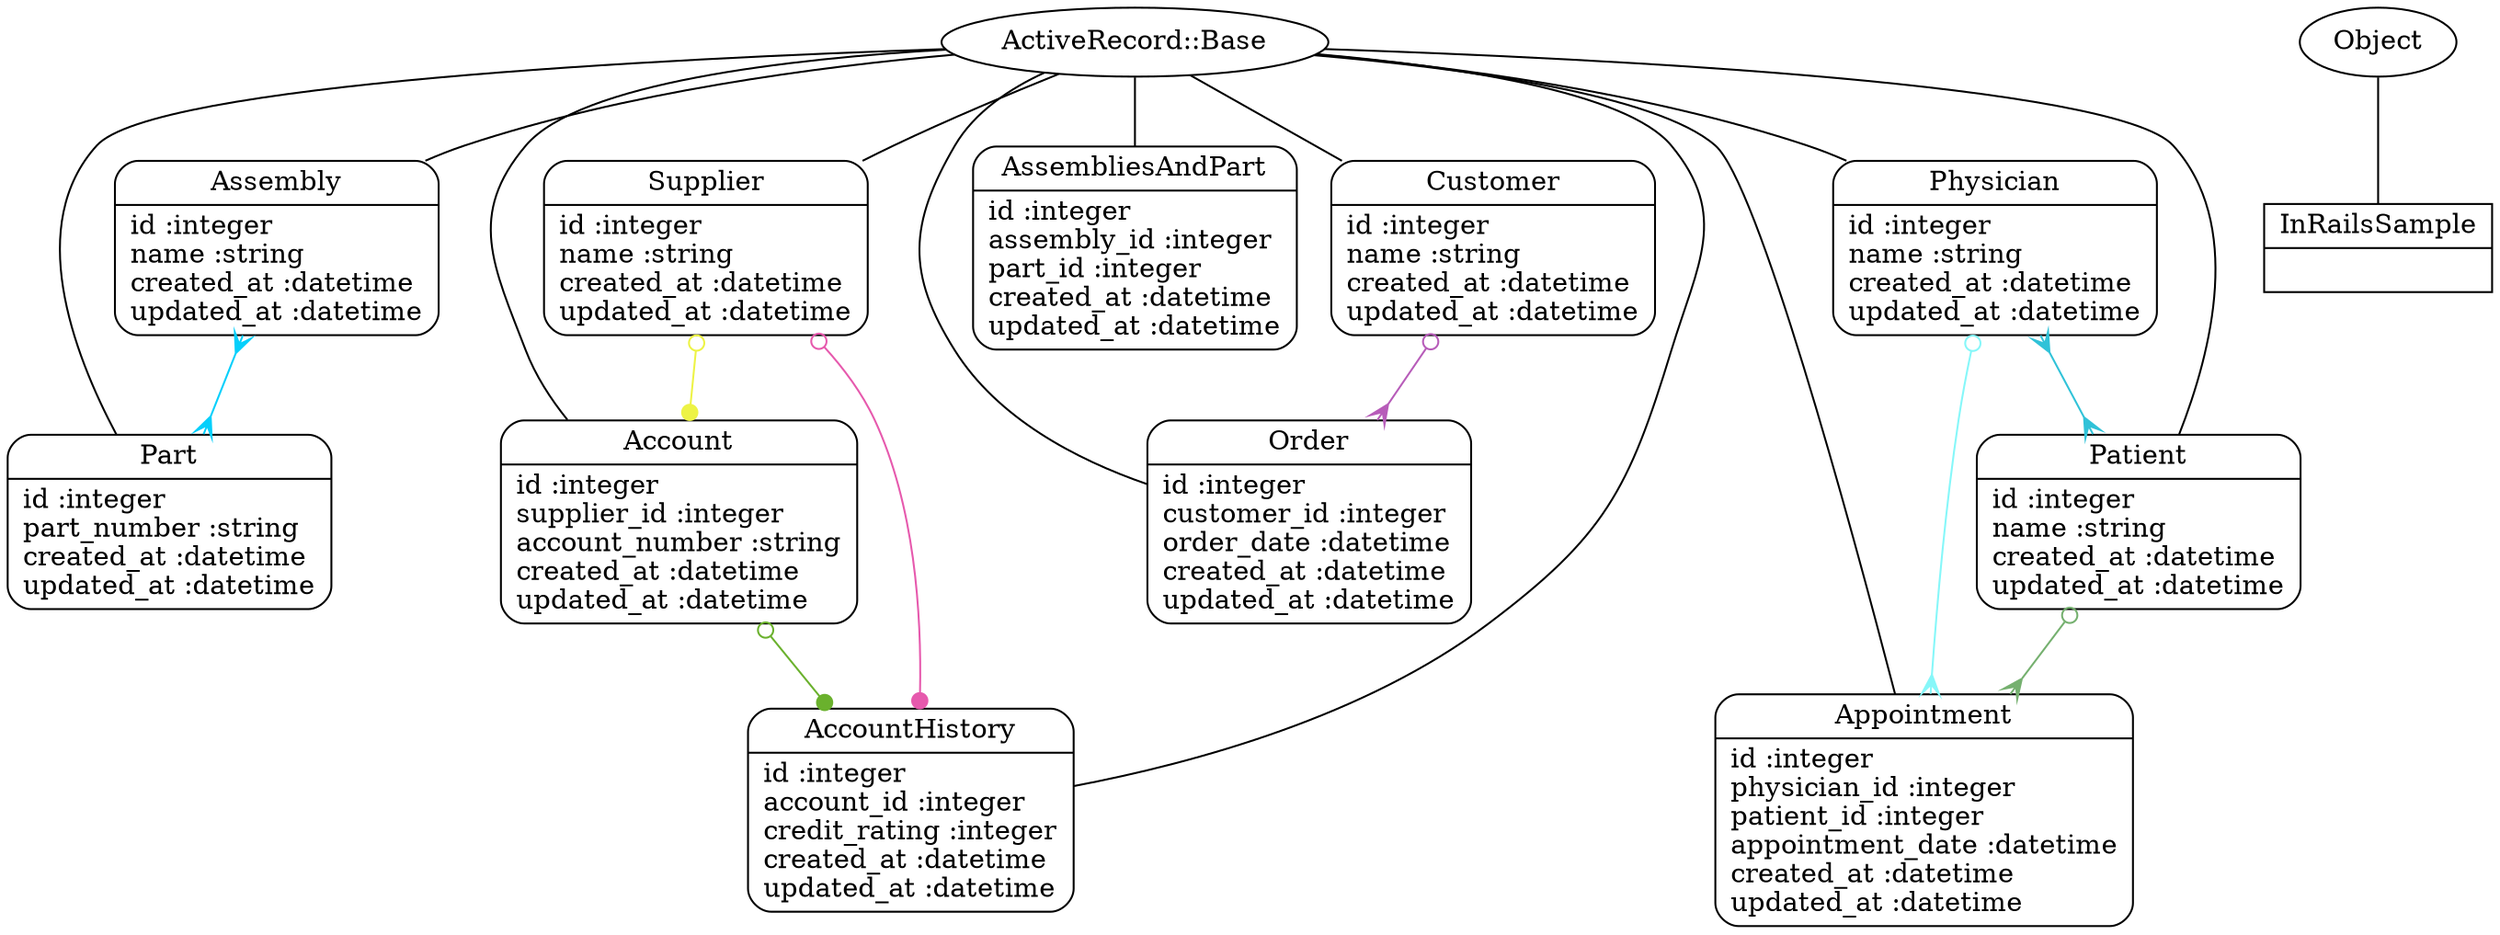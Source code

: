 digraph models_diagram {
	graph[overlap=false, splines=true]
	"Assembly" [shape=Mrecord, label="{Assembly|id :integer\lname :string\lcreated_at :datetime\lupdated_at :datetime\l}"]
	"Customer" [shape=Mrecord, label="{Customer|id :integer\lname :string\lcreated_at :datetime\lupdated_at :datetime\l}"]
	"Account" [shape=Mrecord, label="{Account|id :integer\lsupplier_id :integer\laccount_number :string\lcreated_at :datetime\lupdated_at :datetime\l}"]
	"Physician" [shape=Mrecord, label="{Physician|id :integer\lname :string\lcreated_at :datetime\lupdated_at :datetime\l}"]
	"AccountHistory" [shape=Mrecord, label="{AccountHistory|id :integer\laccount_id :integer\lcredit_rating :integer\lcreated_at :datetime\lupdated_at :datetime\l}"]
	"AssembliesAndPart" [shape=Mrecord, label="{AssembliesAndPart|id :integer\lassembly_id :integer\lpart_id :integer\lcreated_at :datetime\lupdated_at :datetime\l}"]
	"Order" [shape=Mrecord, label="{Order|id :integer\lcustomer_id :integer\lorder_date :datetime\lcreated_at :datetime\lupdated_at :datetime\l}"]
	"Supplier" [shape=Mrecord, label="{Supplier|id :integer\lname :string\lcreated_at :datetime\lupdated_at :datetime\l}"]
	"InRailsSample" [shape=record, label="{InRailsSample|}"]
	"Patient" [shape=Mrecord, label="{Patient|id :integer\lname :string\lcreated_at :datetime\lupdated_at :datetime\l}"]
	"Appointment" [shape=Mrecord, label="{Appointment|id :integer\lphysician_id :integer\lpatient_id :integer\lappointment_date :datetime\lcreated_at :datetime\lupdated_at :datetime\l}"]
	"Part" [shape=Mrecord, label="{Part|id :integer\lpart_number :string\lcreated_at :datetime\lupdated_at :datetime\l}"]
	"Assembly" -> "Part" [arrowtail=crow, arrowhead=crow, dir=both color="#05CFFB"]
	"ActiveRecord::Base" -> "Assembly" [label="", arrowhead="none", arrowtail="onormal"]
	"Customer" -> "Order" [arrowtail=odot, arrowhead=crow, dir=both color="#B75CB9"]
	"ActiveRecord::Base" -> "Customer" [label="", arrowhead="none", arrowtail="onormal"]
	"Account" -> "AccountHistory" [arrowtail=odot, arrowhead=dot, dir=both color="#6AB12D"]
	"ActiveRecord::Base" -> "Account" [label="", arrowhead="none", arrowtail="onormal"]
	"Physician" -> "Appointment" [arrowtail=odot, arrowhead=crow, dir=both color="#86F7F9"]
	"Physician" -> "Patient" [arrowtail=crow, arrowhead=crow, dir=both color="#30C2D8"]
	"ActiveRecord::Base" -> "Physician" [label="", arrowhead="none", arrowtail="onormal"]
	"ActiveRecord::Base" -> "AccountHistory" [label="", arrowhead="none", arrowtail="onormal"]
	"ActiveRecord::Base" -> "AssembliesAndPart" [label="", arrowhead="none", arrowtail="onormal"]
	"ActiveRecord::Base" -> "Order" [label="", arrowhead="none", arrowtail="onormal"]
	"Supplier" -> "Account" [arrowtail=odot, arrowhead=dot, dir=both color="#EDF345"]
	"Supplier" -> "AccountHistory" [arrowtail=odot, arrowhead=dot, dir=both color="#E659AD"]
	"ActiveRecord::Base" -> "Supplier" [label="", arrowhead="none", arrowtail="onormal"]
	"Object" -> "InRailsSample" [label="", arrowhead="none", arrowtail="onormal"]
	"Patient" -> "Appointment" [arrowtail=odot, arrowhead=crow, dir=both color="#75B06F"]
	"ActiveRecord::Base" -> "Patient" [label="", arrowhead="none", arrowtail="onormal"]
	"ActiveRecord::Base" -> "Appointment" [label="", arrowhead="none", arrowtail="onormal"]
	"ActiveRecord::Base" -> "Part" [label="", arrowhead="none", arrowtail="onormal"]
}
